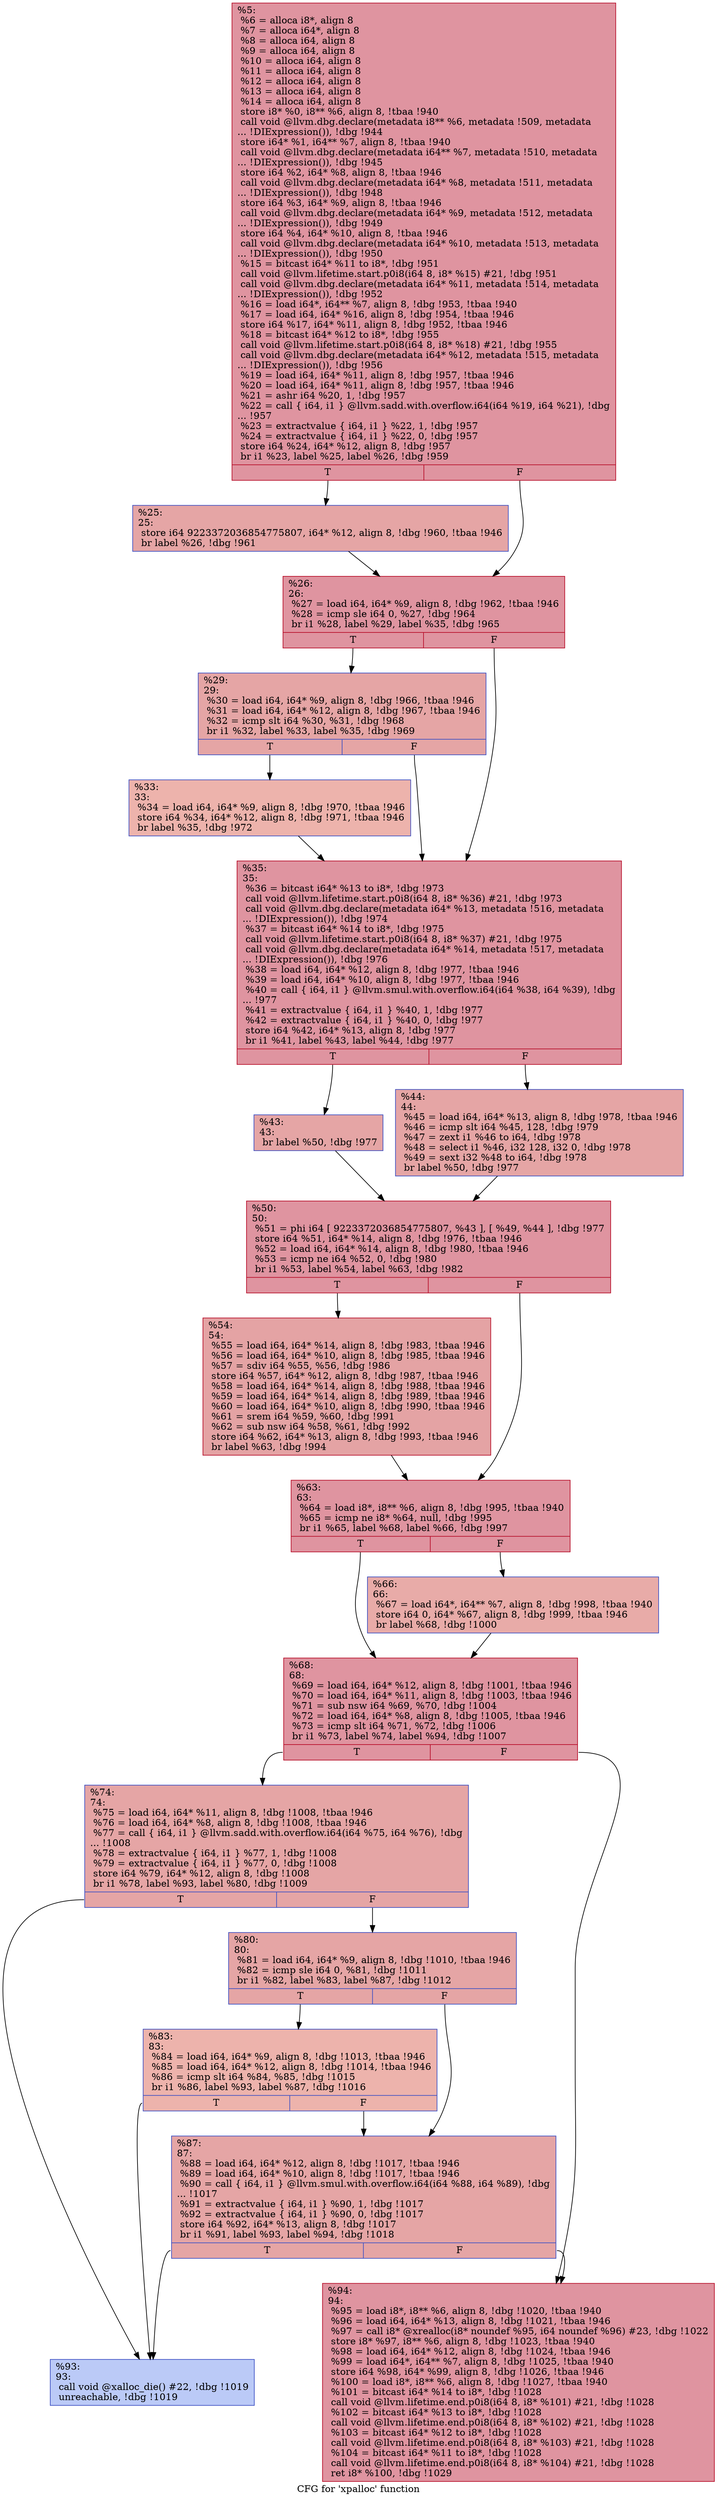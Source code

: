 digraph "CFG for 'xpalloc' function" {
	label="CFG for 'xpalloc' function";

	Node0x12fd720 [shape=record,color="#b70d28ff", style=filled, fillcolor="#b70d2870",label="{%5:\l  %6 = alloca i8*, align 8\l  %7 = alloca i64*, align 8\l  %8 = alloca i64, align 8\l  %9 = alloca i64, align 8\l  %10 = alloca i64, align 8\l  %11 = alloca i64, align 8\l  %12 = alloca i64, align 8\l  %13 = alloca i64, align 8\l  %14 = alloca i64, align 8\l  store i8* %0, i8** %6, align 8, !tbaa !940\l  call void @llvm.dbg.declare(metadata i8** %6, metadata !509, metadata\l... !DIExpression()), !dbg !944\l  store i64* %1, i64** %7, align 8, !tbaa !940\l  call void @llvm.dbg.declare(metadata i64** %7, metadata !510, metadata\l... !DIExpression()), !dbg !945\l  store i64 %2, i64* %8, align 8, !tbaa !946\l  call void @llvm.dbg.declare(metadata i64* %8, metadata !511, metadata\l... !DIExpression()), !dbg !948\l  store i64 %3, i64* %9, align 8, !tbaa !946\l  call void @llvm.dbg.declare(metadata i64* %9, metadata !512, metadata\l... !DIExpression()), !dbg !949\l  store i64 %4, i64* %10, align 8, !tbaa !946\l  call void @llvm.dbg.declare(metadata i64* %10, metadata !513, metadata\l... !DIExpression()), !dbg !950\l  %15 = bitcast i64* %11 to i8*, !dbg !951\l  call void @llvm.lifetime.start.p0i8(i64 8, i8* %15) #21, !dbg !951\l  call void @llvm.dbg.declare(metadata i64* %11, metadata !514, metadata\l... !DIExpression()), !dbg !952\l  %16 = load i64*, i64** %7, align 8, !dbg !953, !tbaa !940\l  %17 = load i64, i64* %16, align 8, !dbg !954, !tbaa !946\l  store i64 %17, i64* %11, align 8, !dbg !952, !tbaa !946\l  %18 = bitcast i64* %12 to i8*, !dbg !955\l  call void @llvm.lifetime.start.p0i8(i64 8, i8* %18) #21, !dbg !955\l  call void @llvm.dbg.declare(metadata i64* %12, metadata !515, metadata\l... !DIExpression()), !dbg !956\l  %19 = load i64, i64* %11, align 8, !dbg !957, !tbaa !946\l  %20 = load i64, i64* %11, align 8, !dbg !957, !tbaa !946\l  %21 = ashr i64 %20, 1, !dbg !957\l  %22 = call \{ i64, i1 \} @llvm.sadd.with.overflow.i64(i64 %19, i64 %21), !dbg\l... !957\l  %23 = extractvalue \{ i64, i1 \} %22, 1, !dbg !957\l  %24 = extractvalue \{ i64, i1 \} %22, 0, !dbg !957\l  store i64 %24, i64* %12, align 8, !dbg !957\l  br i1 %23, label %25, label %26, !dbg !959\l|{<s0>T|<s1>F}}"];
	Node0x12fd720:s0 -> Node0x1301060;
	Node0x12fd720:s1 -> Node0x1301150;
	Node0x1301060 [shape=record,color="#3d50c3ff", style=filled, fillcolor="#c5333470",label="{%25:\l25:                                               \l  store i64 9223372036854775807, i64* %12, align 8, !dbg !960, !tbaa !946\l  br label %26, !dbg !961\l}"];
	Node0x1301060 -> Node0x1301150;
	Node0x1301150 [shape=record,color="#b70d28ff", style=filled, fillcolor="#b70d2870",label="{%26:\l26:                                               \l  %27 = load i64, i64* %9, align 8, !dbg !962, !tbaa !946\l  %28 = icmp sle i64 0, %27, !dbg !964\l  br i1 %28, label %29, label %35, !dbg !965\l|{<s0>T|<s1>F}}"];
	Node0x1301150:s0 -> Node0x13011a0;
	Node0x1301150:s1 -> Node0x1301240;
	Node0x13011a0 [shape=record,color="#3d50c3ff", style=filled, fillcolor="#c5333470",label="{%29:\l29:                                               \l  %30 = load i64, i64* %9, align 8, !dbg !966, !tbaa !946\l  %31 = load i64, i64* %12, align 8, !dbg !967, !tbaa !946\l  %32 = icmp slt i64 %30, %31, !dbg !968\l  br i1 %32, label %33, label %35, !dbg !969\l|{<s0>T|<s1>F}}"];
	Node0x13011a0:s0 -> Node0x13011f0;
	Node0x13011a0:s1 -> Node0x1301240;
	Node0x13011f0 [shape=record,color="#3d50c3ff", style=filled, fillcolor="#d6524470",label="{%33:\l33:                                               \l  %34 = load i64, i64* %9, align 8, !dbg !970, !tbaa !946\l  store i64 %34, i64* %12, align 8, !dbg !971, !tbaa !946\l  br label %35, !dbg !972\l}"];
	Node0x13011f0 -> Node0x1301240;
	Node0x1301240 [shape=record,color="#b70d28ff", style=filled, fillcolor="#b70d2870",label="{%35:\l35:                                               \l  %36 = bitcast i64* %13 to i8*, !dbg !973\l  call void @llvm.lifetime.start.p0i8(i64 8, i8* %36) #21, !dbg !973\l  call void @llvm.dbg.declare(metadata i64* %13, metadata !516, metadata\l... !DIExpression()), !dbg !974\l  %37 = bitcast i64* %14 to i8*, !dbg !975\l  call void @llvm.lifetime.start.p0i8(i64 8, i8* %37) #21, !dbg !975\l  call void @llvm.dbg.declare(metadata i64* %14, metadata !517, metadata\l... !DIExpression()), !dbg !976\l  %38 = load i64, i64* %12, align 8, !dbg !977, !tbaa !946\l  %39 = load i64, i64* %10, align 8, !dbg !977, !tbaa !946\l  %40 = call \{ i64, i1 \} @llvm.smul.with.overflow.i64(i64 %38, i64 %39), !dbg\l... !977\l  %41 = extractvalue \{ i64, i1 \} %40, 1, !dbg !977\l  %42 = extractvalue \{ i64, i1 \} %40, 0, !dbg !977\l  store i64 %42, i64* %13, align 8, !dbg !977\l  br i1 %41, label %43, label %44, !dbg !977\l|{<s0>T|<s1>F}}"];
	Node0x1301240:s0 -> Node0x1301290;
	Node0x1301240:s1 -> Node0x13012e0;
	Node0x1301290 [shape=record,color="#3d50c3ff", style=filled, fillcolor="#c5333470",label="{%43:\l43:                                               \l  br label %50, !dbg !977\l}"];
	Node0x1301290 -> Node0x1301330;
	Node0x13012e0 [shape=record,color="#3d50c3ff", style=filled, fillcolor="#c5333470",label="{%44:\l44:                                               \l  %45 = load i64, i64* %13, align 8, !dbg !978, !tbaa !946\l  %46 = icmp slt i64 %45, 128, !dbg !979\l  %47 = zext i1 %46 to i64, !dbg !978\l  %48 = select i1 %46, i32 128, i32 0, !dbg !978\l  %49 = sext i32 %48 to i64, !dbg !978\l  br label %50, !dbg !977\l}"];
	Node0x13012e0 -> Node0x1301330;
	Node0x1301330 [shape=record,color="#b70d28ff", style=filled, fillcolor="#b70d2870",label="{%50:\l50:                                               \l  %51 = phi i64 [ 9223372036854775807, %43 ], [ %49, %44 ], !dbg !977\l  store i64 %51, i64* %14, align 8, !dbg !976, !tbaa !946\l  %52 = load i64, i64* %14, align 8, !dbg !980, !tbaa !946\l  %53 = icmp ne i64 %52, 0, !dbg !980\l  br i1 %53, label %54, label %63, !dbg !982\l|{<s0>T|<s1>F}}"];
	Node0x1301330:s0 -> Node0x1301380;
	Node0x1301330:s1 -> Node0x13013d0;
	Node0x1301380 [shape=record,color="#b70d28ff", style=filled, fillcolor="#c32e3170",label="{%54:\l54:                                               \l  %55 = load i64, i64* %14, align 8, !dbg !983, !tbaa !946\l  %56 = load i64, i64* %10, align 8, !dbg !985, !tbaa !946\l  %57 = sdiv i64 %55, %56, !dbg !986\l  store i64 %57, i64* %12, align 8, !dbg !987, !tbaa !946\l  %58 = load i64, i64* %14, align 8, !dbg !988, !tbaa !946\l  %59 = load i64, i64* %14, align 8, !dbg !989, !tbaa !946\l  %60 = load i64, i64* %10, align 8, !dbg !990, !tbaa !946\l  %61 = srem i64 %59, %60, !dbg !991\l  %62 = sub nsw i64 %58, %61, !dbg !992\l  store i64 %62, i64* %13, align 8, !dbg !993, !tbaa !946\l  br label %63, !dbg !994\l}"];
	Node0x1301380 -> Node0x13013d0;
	Node0x13013d0 [shape=record,color="#b70d28ff", style=filled, fillcolor="#b70d2870",label="{%63:\l63:                                               \l  %64 = load i8*, i8** %6, align 8, !dbg !995, !tbaa !940\l  %65 = icmp ne i8* %64, null, !dbg !995\l  br i1 %65, label %68, label %66, !dbg !997\l|{<s0>T|<s1>F}}"];
	Node0x13013d0:s0 -> Node0x1301470;
	Node0x13013d0:s1 -> Node0x1301420;
	Node0x1301420 [shape=record,color="#3d50c3ff", style=filled, fillcolor="#cc403a70",label="{%66:\l66:                                               \l  %67 = load i64*, i64** %7, align 8, !dbg !998, !tbaa !940\l  store i64 0, i64* %67, align 8, !dbg !999, !tbaa !946\l  br label %68, !dbg !1000\l}"];
	Node0x1301420 -> Node0x1301470;
	Node0x1301470 [shape=record,color="#b70d28ff", style=filled, fillcolor="#b70d2870",label="{%68:\l68:                                               \l  %69 = load i64, i64* %12, align 8, !dbg !1001, !tbaa !946\l  %70 = load i64, i64* %11, align 8, !dbg !1003, !tbaa !946\l  %71 = sub nsw i64 %69, %70, !dbg !1004\l  %72 = load i64, i64* %8, align 8, !dbg !1005, !tbaa !946\l  %73 = icmp slt i64 %71, %72, !dbg !1006\l  br i1 %73, label %74, label %94, !dbg !1007\l|{<s0>T|<s1>F}}"];
	Node0x1301470:s0 -> Node0x13014c0;
	Node0x1301470:s1 -> Node0x1301650;
	Node0x13014c0 [shape=record,color="#3d50c3ff", style=filled, fillcolor="#c5333470",label="{%74:\l74:                                               \l  %75 = load i64, i64* %11, align 8, !dbg !1008, !tbaa !946\l  %76 = load i64, i64* %8, align 8, !dbg !1008, !tbaa !946\l  %77 = call \{ i64, i1 \} @llvm.sadd.with.overflow.i64(i64 %75, i64 %76), !dbg\l... !1008\l  %78 = extractvalue \{ i64, i1 \} %77, 1, !dbg !1008\l  %79 = extractvalue \{ i64, i1 \} %77, 0, !dbg !1008\l  store i64 %79, i64* %12, align 8, !dbg !1008\l  br i1 %78, label %93, label %80, !dbg !1009\l|{<s0>T|<s1>F}}"];
	Node0x13014c0:s0 -> Node0x1301600;
	Node0x13014c0:s1 -> Node0x1301510;
	Node0x1301510 [shape=record,color="#3d50c3ff", style=filled, fillcolor="#c5333470",label="{%80:\l80:                                               \l  %81 = load i64, i64* %9, align 8, !dbg !1010, !tbaa !946\l  %82 = icmp sle i64 0, %81, !dbg !1011\l  br i1 %82, label %83, label %87, !dbg !1012\l|{<s0>T|<s1>F}}"];
	Node0x1301510:s0 -> Node0x1301560;
	Node0x1301510:s1 -> Node0x13015b0;
	Node0x1301560 [shape=record,color="#3d50c3ff", style=filled, fillcolor="#d6524470",label="{%83:\l83:                                               \l  %84 = load i64, i64* %9, align 8, !dbg !1013, !tbaa !946\l  %85 = load i64, i64* %12, align 8, !dbg !1014, !tbaa !946\l  %86 = icmp slt i64 %84, %85, !dbg !1015\l  br i1 %86, label %93, label %87, !dbg !1016\l|{<s0>T|<s1>F}}"];
	Node0x1301560:s0 -> Node0x1301600;
	Node0x1301560:s1 -> Node0x13015b0;
	Node0x13015b0 [shape=record,color="#3d50c3ff", style=filled, fillcolor="#c5333470",label="{%87:\l87:                                               \l  %88 = load i64, i64* %12, align 8, !dbg !1017, !tbaa !946\l  %89 = load i64, i64* %10, align 8, !dbg !1017, !tbaa !946\l  %90 = call \{ i64, i1 \} @llvm.smul.with.overflow.i64(i64 %88, i64 %89), !dbg\l... !1017\l  %91 = extractvalue \{ i64, i1 \} %90, 1, !dbg !1017\l  %92 = extractvalue \{ i64, i1 \} %90, 0, !dbg !1017\l  store i64 %92, i64* %13, align 8, !dbg !1017\l  br i1 %91, label %93, label %94, !dbg !1018\l|{<s0>T|<s1>F}}"];
	Node0x13015b0:s0 -> Node0x1301600;
	Node0x13015b0:s1 -> Node0x1301650;
	Node0x1301600 [shape=record,color="#3d50c3ff", style=filled, fillcolor="#6687ed70",label="{%93:\l93:                                               \l  call void @xalloc_die() #22, !dbg !1019\l  unreachable, !dbg !1019\l}"];
	Node0x1301650 [shape=record,color="#b70d28ff", style=filled, fillcolor="#b70d2870",label="{%94:\l94:                                               \l  %95 = load i8*, i8** %6, align 8, !dbg !1020, !tbaa !940\l  %96 = load i64, i64* %13, align 8, !dbg !1021, !tbaa !946\l  %97 = call i8* @xrealloc(i8* noundef %95, i64 noundef %96) #23, !dbg !1022\l  store i8* %97, i8** %6, align 8, !dbg !1023, !tbaa !940\l  %98 = load i64, i64* %12, align 8, !dbg !1024, !tbaa !946\l  %99 = load i64*, i64** %7, align 8, !dbg !1025, !tbaa !940\l  store i64 %98, i64* %99, align 8, !dbg !1026, !tbaa !946\l  %100 = load i8*, i8** %6, align 8, !dbg !1027, !tbaa !940\l  %101 = bitcast i64* %14 to i8*, !dbg !1028\l  call void @llvm.lifetime.end.p0i8(i64 8, i8* %101) #21, !dbg !1028\l  %102 = bitcast i64* %13 to i8*, !dbg !1028\l  call void @llvm.lifetime.end.p0i8(i64 8, i8* %102) #21, !dbg !1028\l  %103 = bitcast i64* %12 to i8*, !dbg !1028\l  call void @llvm.lifetime.end.p0i8(i64 8, i8* %103) #21, !dbg !1028\l  %104 = bitcast i64* %11 to i8*, !dbg !1028\l  call void @llvm.lifetime.end.p0i8(i64 8, i8* %104) #21, !dbg !1028\l  ret i8* %100, !dbg !1029\l}"];
}
